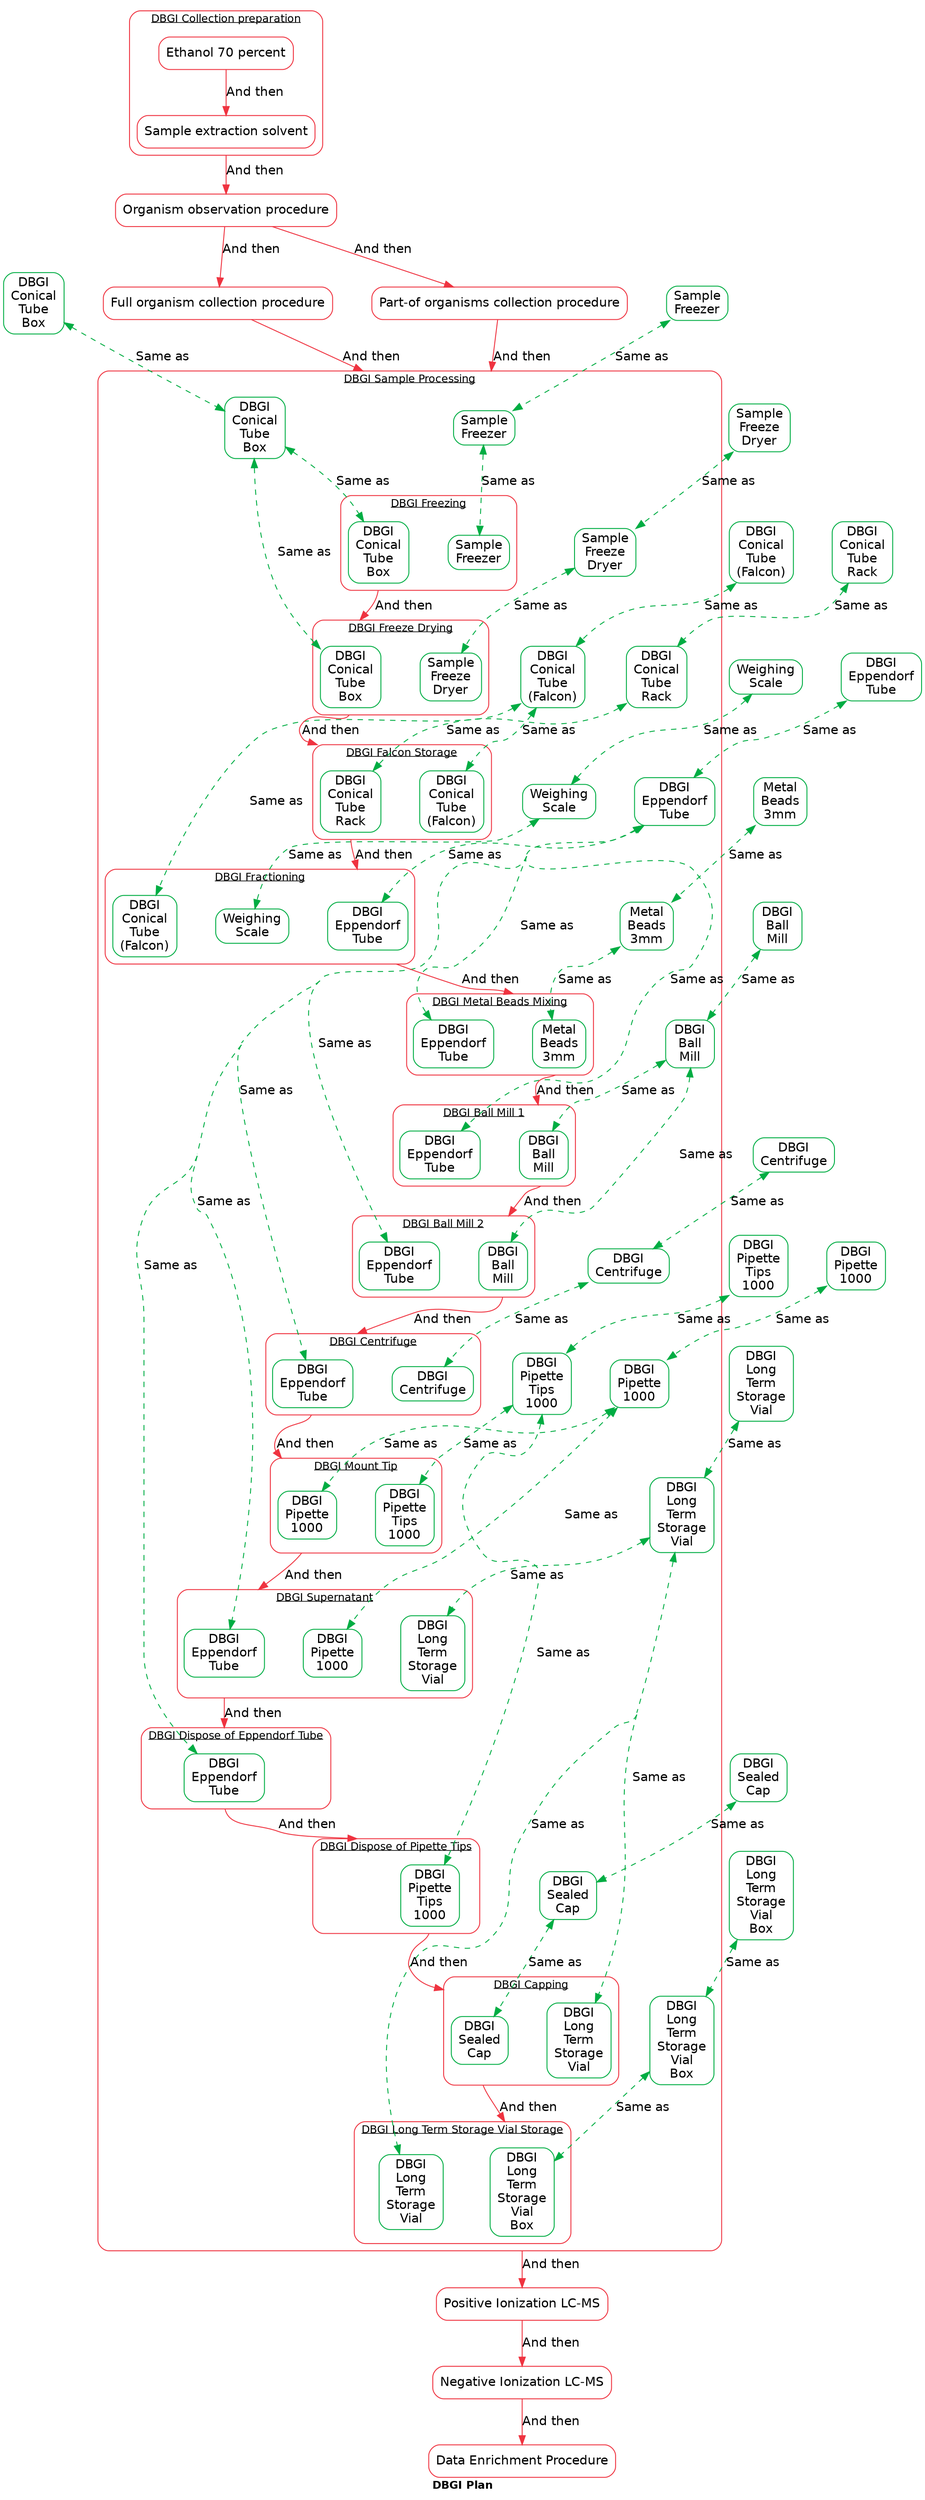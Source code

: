 digraph G {
	graph [
		label=<<B>DBGI Plan</B>>,
		fontname="Helvetica",
		fontsize=12,
		bgcolor=white,
		splines=true,
		nodesep=0.6,
		concentrate=true,
		compound=true,
	];
	node [style=rounded, fontname="Helvetica"];
	edge [fontname="Helvetica"];
    T44 [label="Sample\nFreezer", shape=box, color="#00ad43"];
    T45 [label="DBGI\nConical\nTube\nBox", shape=box, color="#00ad43"];
    T46 [label="Sample\nFreeze\nDryer", shape=box, color="#00ad43"];
    T47 [label="DBGI\nConical\nTube\n(Falcon)", shape=box, color="#00ad43"];
    T48 [label="DBGI\nConical\nTube\nRack", shape=box, color="#00ad43"];
    T49 [label="Weighing\nScale", shape=box, color="#00ad43"];
    T50 [label="DBGI\nEppendorf\nTube", shape=box, color="#00ad43"];
    T51 [label="Metal\nBeads\n3mm", shape=box, color="#00ad43"];
    T52 [label="DBGI\nBall\nMill", shape=box, color="#00ad43"];
    T53 [label="DBGI\nCentrifuge", shape=box, color="#00ad43"];
    T54 [label="DBGI\nPipette\nTips\n1000", shape=box, color="#00ad43"];
    T55 [label="DBGI\nPipette\n1000", shape=box, color="#00ad43"];
    T56 [label="DBGI\nLong\nTerm\nStorage\nVial", shape=box, color="#00ad43"];
    T57 [label="DBGI\nSealed\nCap", shape=box, color="#00ad43"];
    T58 [label="DBGI\nLong\nTerm\nStorage\nVial\nBox", shape=box, color="#00ad43"];
    T44 -> T29 [dir=both, style=dashed, color="#00ad43", label="Same as"];
    T45 -> T30 [dir=both, style=dashed, color="#00ad43", label="Same as"];
    T46 -> T31 [dir=both, style=dashed, color="#00ad43", label="Same as"];
    T47 -> T32 [dir=both, style=dashed, color="#00ad43", label="Same as"];
    T48 -> T33 [dir=both, style=dashed, color="#00ad43", label="Same as"];
    T49 -> T34 [dir=both, style=dashed, color="#00ad43", label="Same as"];
    T50 -> T35 [dir=both, style=dashed, color="#00ad43", label="Same as"];
    T51 -> T36 [dir=both, style=dashed, color="#00ad43", label="Same as"];
    T52 -> T37 [dir=both, style=dashed, color="#00ad43", label="Same as"];
    T53 -> T38 [dir=both, style=dashed, color="#00ad43", label="Same as"];
    T54 -> T39 [dir=both, style=dashed, color="#00ad43", label="Same as"];
    T55 -> T40 [dir=both, style=dashed, color="#00ad43", label="Same as"];
    T56 -> T41 [dir=both, style=dashed, color="#00ad43", label="Same as"];
    T57 -> T42 [dir=both, style=dashed, color="#00ad43", label="Same as"];
    T58 -> T43 [dir=both, style=dashed, color="#00ad43", label="Same as"];
subgraph cluster__0 {
	label=<<U>DBGI Collection preparation</U>>;
	style="rounded";
	color="#EF3340";
	P3 [label="Ethanol 70 percent", shape=box, color="#EF3340"];
	P4 [label="Sample extraction solvent", shape=box, color="#EF3340"];
    P3:s -> P4:n [label="And then", color="#EF3340"];
}
subgraph cluster__1 {
	label=<<U>DBGI Sample Processing</U>>;
	style="rounded";
	color="#EF3340";
    T29 [label="Sample\nFreezer", shape=box, color="#00ad43"];
    T30 [label="DBGI\nConical\nTube\nBox", shape=box, color="#00ad43"];
    T31 [label="Sample\nFreeze\nDryer", shape=box, color="#00ad43"];
    T32 [label="DBGI\nConical\nTube\n(Falcon)", shape=box, color="#00ad43"];
    T33 [label="DBGI\nConical\nTube\nRack", shape=box, color="#00ad43"];
    T34 [label="Weighing\nScale", shape=box, color="#00ad43"];
    T35 [label="DBGI\nEppendorf\nTube", shape=box, color="#00ad43"];
    T36 [label="Metal\nBeads\n3mm", shape=box, color="#00ad43"];
    T37 [label="DBGI\nBall\nMill", shape=box, color="#00ad43"];
    T38 [label="DBGI\nCentrifuge", shape=box, color="#00ad43"];
    T39 [label="DBGI\nPipette\nTips\n1000", shape=box, color="#00ad43"];
    T40 [label="DBGI\nPipette\n1000", shape=box, color="#00ad43"];
    T41 [label="DBGI\nLong\nTerm\nStorage\nVial", shape=box, color="#00ad43"];
    T42 [label="DBGI\nSealed\nCap", shape=box, color="#00ad43"];
    T43 [label="DBGI\nLong\nTerm\nStorage\nVial\nBox", shape=box, color="#00ad43"];
    T29 -> T1 [dir=both, style=dashed, color="#00ad43", label="Same as"];
    T30 -> T2 [dir=both, style=dashed, color="#00ad43", label="Same as"];
    T30 -> T4 [dir=both, style=dashed, color="#00ad43", label="Same as"];
    T31 -> T3 [dir=both, style=dashed, color="#00ad43", label="Same as"];
    T32 -> T5 [dir=both, style=dashed, color="#00ad43", label="Same as"];
    T32 -> T8 [dir=both, style=dashed, color="#00ad43", label="Same as"];
    T33 -> T6 [dir=both, style=dashed, color="#00ad43", label="Same as"];
    T34 -> T7 [dir=both, style=dashed, color="#00ad43", label="Same as"];
    T35 -> T9 [dir=both, style=dashed, color="#00ad43", label="Same as"];
    T35 -> T10 [dir=both, style=dashed, color="#00ad43", label="Same as"];
    T35 -> T12 [dir=both, style=dashed, color="#00ad43", label="Same as"];
    T35 -> T14 [dir=both, style=dashed, color="#00ad43", label="Same as"];
    T35 -> T17 [dir=both, style=dashed, color="#00ad43", label="Same as"];
    T35 -> T22 [dir=both, style=dashed, color="#00ad43", label="Same as"];
    T35 -> T27 [dir=both, style=dashed, color="#00ad43", label="Same as"];
    T36 -> T11 [dir=both, style=dashed, color="#00ad43", label="Same as"];
    T37 -> T13 [dir=both, style=dashed, color="#00ad43", label="Same as"];
    T37 -> T15 [dir=both, style=dashed, color="#00ad43", label="Same as"];
    T38 -> T16 [dir=both, style=dashed, color="#00ad43", label="Same as"];
    T39 -> T18 [dir=both, style=dashed, color="#00ad43", label="Same as"];
    T39 -> T28 [dir=both, style=dashed, color="#00ad43", label="Same as"];
    T40 -> T19 [dir=both, style=dashed, color="#00ad43", label="Same as"];
    T40 -> T21 [dir=both, style=dashed, color="#00ad43", label="Same as"];
    T41 -> T20 [dir=both, style=dashed, color="#00ad43", label="Same as"];
    T41 -> T23 [dir=both, style=dashed, color="#00ad43", label="Same as"];
    T41 -> T25 [dir=both, style=dashed, color="#00ad43", label="Same as"];
    T42 -> T24 [dir=both, style=dashed, color="#00ad43", label="Same as"];
    T43 -> T26 [dir=both, style=dashed, color="#00ad43", label="Same as"];
subgraph cluster__1_0 {
	label=<<U>DBGI Freezing</U>>;
	style="rounded";
	color="#EF3340";
    T1 [label="Sample\nFreezer", shape=box, color="#00ad43"];
    T2 [label="DBGI\nConical\nTube\nBox", shape=box, color="#00ad43"];
}
subgraph cluster__1_1 {
	label=<<U>DBGI Freeze Drying</U>>;
	style="rounded";
	color="#EF3340";
    T3 [label="Sample\nFreeze\nDryer", shape=box, color="#00ad43"];
    T4 [label="DBGI\nConical\nTube\nBox", shape=box, color="#00ad43"];
}
subgraph cluster__1_2 {
	label=<<U>DBGI Falcon Storage</U>>;
	style="rounded";
	color="#EF3340";
    T5 [label="DBGI\nConical\nTube\n(Falcon)", shape=box, color="#00ad43"];
    T6 [label="DBGI\nConical\nTube\nRack", shape=box, color="#00ad43"];
}
subgraph cluster__1_3 {
	label=<<U>DBGI Fractioning</U>>;
	style="rounded";
	color="#EF3340";
    T7 [label="Weighing\nScale", shape=box, color="#00ad43"];
    T8 [label="DBGI\nConical\nTube\n(Falcon)", shape=box, color="#00ad43"];
    T9 [label="DBGI\nEppendorf\nTube", shape=box, color="#00ad43"];
}
subgraph cluster__1_4 {
	label=<<U>DBGI Metal Beads Mixing</U>>;
	style="rounded";
	color="#EF3340";
    T10 [label="DBGI\nEppendorf\nTube", shape=box, color="#00ad43"];
    T11 [label="Metal\nBeads\n3mm", shape=box, color="#00ad43"];
}
subgraph cluster__1_5 {
	label=<<U>DBGI Ball Mill 1</U>>;
	style="rounded";
	color="#EF3340";
    T12 [label="DBGI\nEppendorf\nTube", shape=box, color="#00ad43"];
    T13 [label="DBGI\nBall\nMill", shape=box, color="#00ad43"];
}
subgraph cluster__1_6 {
	label=<<U>DBGI Ball Mill 2</U>>;
	style="rounded";
	color="#EF3340";
    T14 [label="DBGI\nEppendorf\nTube", shape=box, color="#00ad43"];
    T15 [label="DBGI\nBall\nMill", shape=box, color="#00ad43"];
}
subgraph cluster__1_7 {
	label=<<U>DBGI Centrifuge</U>>;
	style="rounded";
	color="#EF3340";
    T16 [label="DBGI\nCentrifuge", shape=box, color="#00ad43"];
    T17 [label="DBGI\nEppendorf\nTube", shape=box, color="#00ad43"];
}
subgraph cluster__1_8 {
	label=<<U>DBGI Mount Tip</U>>;
	style="rounded";
	color="#EF3340";
    T18 [label="DBGI\nPipette\nTips\n1000", shape=box, color="#00ad43"];
    T19 [label="DBGI\nPipette\n1000", shape=box, color="#00ad43"];
}
subgraph cluster__1_9 {
	label=<<U>DBGI Supernatant</U>>;
	style="rounded";
	color="#EF3340";
    T20 [label="DBGI\nLong\nTerm\nStorage\nVial", shape=box, color="#00ad43"];
    T21 [label="DBGI\nPipette\n1000", shape=box, color="#00ad43"];
    T22 [label="DBGI\nEppendorf\nTube", shape=box, color="#00ad43"];
}
subgraph cluster__1_10 {
	label=<<U>DBGI Capping</U>>;
	style="rounded";
	color="#EF3340";
    T23 [label="DBGI\nLong\nTerm\nStorage\nVial", shape=box, color="#00ad43"];
    T24 [label="DBGI\nSealed\nCap", shape=box, color="#00ad43"];
}
subgraph cluster__1_11 {
	label=<<U>DBGI Long Term Storage Vial Storage</U>>;
	style="rounded";
	color="#EF3340";
    T25 [label="DBGI\nLong\nTerm\nStorage\nVial", shape=box, color="#00ad43"];
    T26 [label="DBGI\nLong\nTerm\nStorage\nVial\nBox", shape=box, color="#00ad43"];
}
subgraph cluster__1_12 {
	label=<<U>DBGI Dispose of Eppendorf Tube</U>>;
	style="rounded";
	color="#EF3340";
    T27 [label="DBGI\nEppendorf\nTube", shape=box, color="#00ad43"];
}
subgraph cluster__1_13 {
	label=<<U>DBGI Dispose of Pipette Tips</U>>;
	style="rounded";
	color="#EF3340";
    T28 [label="DBGI\nPipette\nTips\n1000", shape=box, color="#00ad43"];
}
    T2:s -> T4:n [label="And then", color="#EF3340", ltail=cluster__1_0, lhead=cluster__1_1];
    T4:s -> T6:n [label="And then", color="#EF3340", ltail=cluster__1_1, lhead=cluster__1_2];
    T6:s -> T9:n [label="And then", color="#EF3340", ltail=cluster__1_2, lhead=cluster__1_3];
    T9:s -> T11:n [label="And then", color="#EF3340", ltail=cluster__1_3, lhead=cluster__1_4];
    T11:s -> T13:n [label="And then", color="#EF3340", ltail=cluster__1_4, lhead=cluster__1_5];
    T13:s -> T15:n [label="And then", color="#EF3340", ltail=cluster__1_5, lhead=cluster__1_6];
    T15:s -> T17:n [label="And then", color="#EF3340", ltail=cluster__1_6, lhead=cluster__1_7];
    T17:s -> T19:n [label="And then", color="#EF3340", ltail=cluster__1_7, lhead=cluster__1_8];
    T19:s -> T22:n [label="And then", color="#EF3340", ltail=cluster__1_8, lhead=cluster__1_9];
    T22:s -> T27:n [label="And then", color="#EF3340", ltail=cluster__1_9, lhead=cluster__1_12];
    T24:s -> T26:n [label="And then", color="#EF3340", ltail=cluster__1_10, lhead=cluster__1_11];
    T27:s -> T28:n [label="And then", color="#EF3340", ltail=cluster__1_12, lhead=cluster__1_13];
    T28:s -> T24:n [label="And then", color="#EF3340", ltail=cluster__1_13, lhead=cluster__1_10];
}
    P20 [label="Positive Ionization LC-MS", shape=box, color="#EF3340"];
    P21 [label="Negative Ionization LC-MS", shape=box, color="#EF3340"];
    P22 [label="Organism observation procedure", shape=box, color="#EF3340"];
    P23 [label="Full organism collection procedure", shape=box, color="#EF3340"];
    P24 [label="Part-of organisms collection procedure", shape=box, color="#EF3340"];
    P25 [label="Data Enrichment Procedure", shape=box, color="#EF3340"];
    P4 -> P22 [label="And then", color="#EF3340", ltail=cluster__0];
    T26 -> P20 [label="And then", color="#EF3340", ltail=cluster__1];
    P20 -> P21 [label="And then", color="#EF3340"];
    P21 -> P25 [label="And then", color="#EF3340"];
    P22 -> P23 [label="And then", color="#EF3340"];
    P22 -> P24 [label="And then", color="#EF3340"];
    P23 -> T29 [label="And then", color="#EF3340", lhead=cluster__1];
    P24 -> T29 [label="And then", color="#EF3340", lhead=cluster__1];
}
